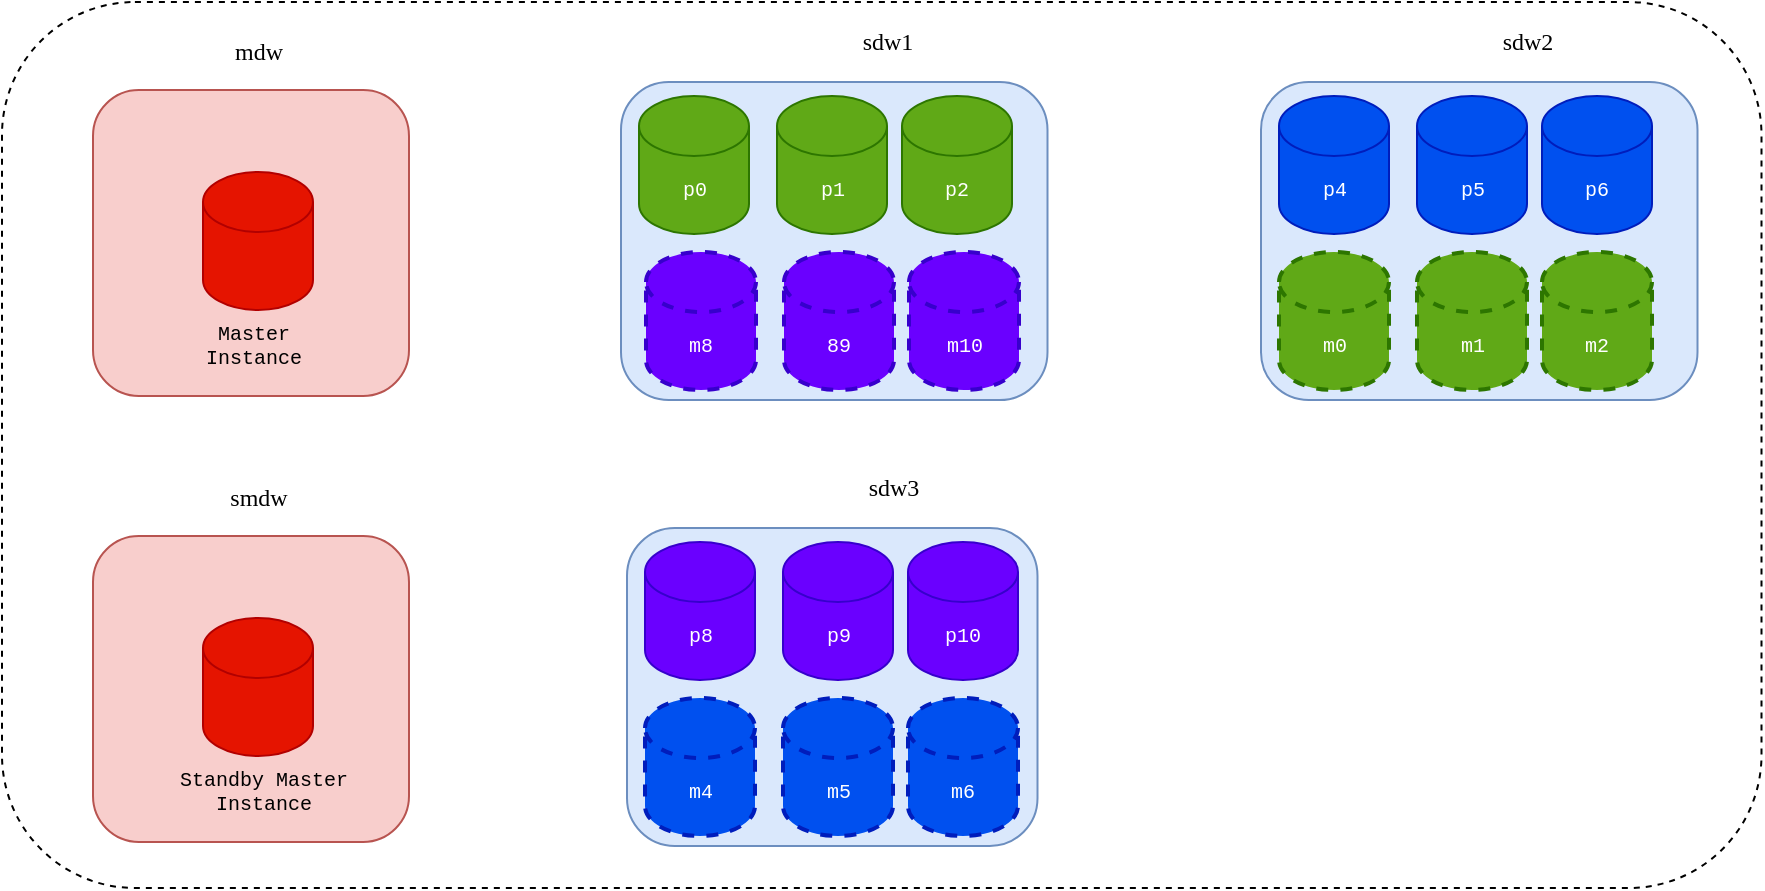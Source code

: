 <mxfile version="21.6.3" type="github">
  <diagram name="第 1 页" id="mgeI1E0NKhMsf8tX0UXX">
    <mxGraphModel dx="2047" dy="3083" grid="1" gridSize="10" guides="1" tooltips="1" connect="1" arrows="1" fold="1" page="1" pageScale="1" pageWidth="827" pageHeight="1169" math="0" shadow="0">
      <root>
        <mxCell id="0" />
        <mxCell id="1" parent="0" />
        <mxCell id="qyIuvOB9CoP5Ja-9enin-3" value="" style="rounded=1;whiteSpace=wrap;html=1;gradientColor=none;glass=0;sketch=0;shadow=0;dashed=1;" vertex="1" parent="1">
          <mxGeometry x="-140" y="-1390" width="879.75" height="443" as="geometry" />
        </mxCell>
        <mxCell id="qyIuvOB9CoP5Ja-9enin-4" value="" style="rounded=1;whiteSpace=wrap;html=1;sketch=0;fontFamily=Courier New;fontSize=10;fillColor=#f8cecc;strokeColor=#b85450;" vertex="1" parent="1">
          <mxGeometry x="-94.5" y="-1346" width="158" height="153" as="geometry" />
        </mxCell>
        <mxCell id="qyIuvOB9CoP5Ja-9enin-5" value="mdw" style="text;html=1;strokeColor=none;fillColor=none;align=center;verticalAlign=middle;whiteSpace=wrap;rounded=0;fontFamily=Times New Roman;" vertex="1" parent="1">
          <mxGeometry x="-55.5" y="-1380" width="87" height="30" as="geometry" />
        </mxCell>
        <mxCell id="qyIuvOB9CoP5Ja-9enin-6" value="" style="shape=cylinder3;whiteSpace=wrap;html=1;boundedLbl=1;backgroundOutline=1;size=15;sketch=0;fontFamily=Courier New;fontSize=10;fillColor=#e51400;fontColor=#ffffff;strokeColor=#B20000;" vertex="1" parent="1">
          <mxGeometry x="-39.5" y="-1305" width="55" height="69" as="geometry" />
        </mxCell>
        <mxCell id="qyIuvOB9CoP5Ja-9enin-7" value="" style="rounded=1;whiteSpace=wrap;html=1;sketch=0;fontFamily=Courier New;fontSize=10;fillColor=#dae8fc;strokeColor=#6c8ebf;" vertex="1" parent="1">
          <mxGeometry x="169.5" y="-1350" width="213.25" height="159" as="geometry" />
        </mxCell>
        <mxCell id="qyIuvOB9CoP5Ja-9enin-8" value="sdw1" style="text;html=1;strokeColor=none;fillColor=none;align=center;verticalAlign=middle;whiteSpace=wrap;rounded=0;fontFamily=Times New Roman;" vertex="1" parent="1">
          <mxGeometry x="247.5" y="-1385" width="110" height="30" as="geometry" />
        </mxCell>
        <mxCell id="qyIuvOB9CoP5Ja-9enin-9" value="p0" style="shape=cylinder3;whiteSpace=wrap;html=1;boundedLbl=1;backgroundOutline=1;size=15;sketch=0;fontFamily=Courier New;fontSize=10;fillColor=#60a917;fontColor=#ffffff;strokeColor=#2D7600;" vertex="1" parent="1">
          <mxGeometry x="178.5" y="-1343" width="55" height="69" as="geometry" />
        </mxCell>
        <mxCell id="qyIuvOB9CoP5Ja-9enin-10" value="p1" style="shape=cylinder3;whiteSpace=wrap;html=1;boundedLbl=1;backgroundOutline=1;size=15;sketch=0;fontFamily=Courier New;fontSize=10;fillColor=#60a917;fontColor=#ffffff;strokeColor=#2D7600;" vertex="1" parent="1">
          <mxGeometry x="247.5" y="-1343" width="55" height="69" as="geometry" />
        </mxCell>
        <mxCell id="qyIuvOB9CoP5Ja-9enin-11" value="p2" style="shape=cylinder3;whiteSpace=wrap;html=1;boundedLbl=1;backgroundOutline=1;size=15;sketch=0;fontFamily=Courier New;fontSize=10;fillColor=#60a917;fontColor=#ffffff;strokeColor=#2D7600;" vertex="1" parent="1">
          <mxGeometry x="310" y="-1343" width="55" height="69" as="geometry" />
        </mxCell>
        <mxCell id="qyIuvOB9CoP5Ja-9enin-12" value="" style="rounded=1;whiteSpace=wrap;html=1;sketch=0;fontFamily=Courier New;fontSize=10;fillColor=#dae8fc;strokeColor=#6c8ebf;" vertex="1" parent="1">
          <mxGeometry x="489.5" y="-1350" width="218.25" height="159" as="geometry" />
        </mxCell>
        <mxCell id="qyIuvOB9CoP5Ja-9enin-13" value="sdw2" style="text;html=1;strokeColor=none;fillColor=none;align=center;verticalAlign=middle;whiteSpace=wrap;rounded=0;fontFamily=Times New Roman;" vertex="1" parent="1">
          <mxGeometry x="567.5" y="-1385" width="110" height="30" as="geometry" />
        </mxCell>
        <mxCell id="qyIuvOB9CoP5Ja-9enin-14" value="p4" style="shape=cylinder3;whiteSpace=wrap;html=1;boundedLbl=1;backgroundOutline=1;size=15;sketch=0;fontFamily=Courier New;fontSize=10;fillColor=#0050ef;fontColor=#ffffff;strokeColor=#001DBC;" vertex="1" parent="1">
          <mxGeometry x="498.5" y="-1343" width="55" height="69" as="geometry" />
        </mxCell>
        <mxCell id="qyIuvOB9CoP5Ja-9enin-15" value="p5" style="shape=cylinder3;whiteSpace=wrap;html=1;boundedLbl=1;backgroundOutline=1;size=15;sketch=0;fontFamily=Courier New;fontSize=10;fillColor=#0050ef;fontColor=#ffffff;strokeColor=#001DBC;" vertex="1" parent="1">
          <mxGeometry x="567.5" y="-1343" width="55" height="69" as="geometry" />
        </mxCell>
        <mxCell id="qyIuvOB9CoP5Ja-9enin-16" value="p6" style="shape=cylinder3;whiteSpace=wrap;html=1;boundedLbl=1;backgroundOutline=1;size=15;sketch=0;fontFamily=Courier New;fontSize=10;fillColor=#0050ef;fontColor=#ffffff;strokeColor=#001DBC;" vertex="1" parent="1">
          <mxGeometry x="630" y="-1343" width="55" height="69" as="geometry" />
        </mxCell>
        <mxCell id="qyIuvOB9CoP5Ja-9enin-17" value="m0" style="shape=cylinder3;whiteSpace=wrap;html=1;boundedLbl=1;backgroundOutline=1;size=15;sketch=0;fontFamily=Courier New;fontSize=10;dashed=1;fillColor=#60a917;fontColor=#ffffff;strokeColor=#2D7600;strokeWidth=2;" vertex="1" parent="1">
          <mxGeometry x="498.5" y="-1265" width="55" height="69" as="geometry" />
        </mxCell>
        <mxCell id="qyIuvOB9CoP5Ja-9enin-18" value="m1" style="shape=cylinder3;whiteSpace=wrap;html=1;boundedLbl=1;backgroundOutline=1;size=15;sketch=0;fontFamily=Courier New;fontSize=10;dashed=1;fillColor=#60a917;fontColor=#ffffff;strokeColor=#2D7600;strokeWidth=2;" vertex="1" parent="1">
          <mxGeometry x="567.5" y="-1265" width="55" height="69" as="geometry" />
        </mxCell>
        <mxCell id="qyIuvOB9CoP5Ja-9enin-19" value="m2" style="shape=cylinder3;whiteSpace=wrap;html=1;boundedLbl=1;backgroundOutline=1;size=15;sketch=0;fontFamily=Courier New;fontSize=10;dashed=1;fillColor=#60a917;fontColor=#ffffff;strokeColor=#2D7600;strokeWidth=2;" vertex="1" parent="1">
          <mxGeometry x="630" y="-1265" width="55" height="69" as="geometry" />
        </mxCell>
        <mxCell id="qyIuvOB9CoP5Ja-9enin-20" value="" style="rounded=1;whiteSpace=wrap;html=1;sketch=0;fontFamily=Courier New;fontSize=10;fillColor=#dae8fc;strokeColor=#6c8ebf;" vertex="1" parent="1">
          <mxGeometry x="172.5" y="-1127" width="205.25" height="159" as="geometry" />
        </mxCell>
        <mxCell id="qyIuvOB9CoP5Ja-9enin-21" value="sdw3" style="text;html=1;strokeColor=none;fillColor=none;align=center;verticalAlign=middle;whiteSpace=wrap;rounded=0;fontFamily=Times New Roman;" vertex="1" parent="1">
          <mxGeometry x="250.5" y="-1162" width="110" height="30" as="geometry" />
        </mxCell>
        <mxCell id="qyIuvOB9CoP5Ja-9enin-22" value="p8" style="shape=cylinder3;whiteSpace=wrap;html=1;boundedLbl=1;backgroundOutline=1;size=15;sketch=0;fontFamily=Courier New;fontSize=10;fillColor=#6a00ff;fontColor=#ffffff;strokeColor=#3700CC;" vertex="1" parent="1">
          <mxGeometry x="181.5" y="-1120" width="55" height="69" as="geometry" />
        </mxCell>
        <mxCell id="qyIuvOB9CoP5Ja-9enin-23" value="p9" style="shape=cylinder3;whiteSpace=wrap;html=1;boundedLbl=1;backgroundOutline=1;size=15;sketch=0;fontFamily=Courier New;fontSize=10;fillColor=#6a00ff;fontColor=#ffffff;strokeColor=#3700CC;" vertex="1" parent="1">
          <mxGeometry x="250.5" y="-1120" width="55" height="69" as="geometry" />
        </mxCell>
        <mxCell id="qyIuvOB9CoP5Ja-9enin-24" value="p10" style="shape=cylinder3;whiteSpace=wrap;html=1;boundedLbl=1;backgroundOutline=1;size=15;sketch=0;fontFamily=Courier New;fontSize=10;fillColor=#6a00ff;fontColor=#ffffff;strokeColor=#3700CC;" vertex="1" parent="1">
          <mxGeometry x="313" y="-1120" width="55" height="69" as="geometry" />
        </mxCell>
        <mxCell id="qyIuvOB9CoP5Ja-9enin-25" value="m4" style="shape=cylinder3;whiteSpace=wrap;html=1;boundedLbl=1;backgroundOutline=1;size=15;sketch=0;fontFamily=Courier New;fontSize=10;dashed=1;fillColor=#0050ef;fontColor=#ffffff;strokeColor=#001DBC;strokeWidth=2;" vertex="1" parent="1">
          <mxGeometry x="181.5" y="-1042" width="55" height="69" as="geometry" />
        </mxCell>
        <mxCell id="qyIuvOB9CoP5Ja-9enin-26" value="m5" style="shape=cylinder3;whiteSpace=wrap;html=1;boundedLbl=1;backgroundOutline=1;size=15;sketch=0;fontFamily=Courier New;fontSize=10;dashed=1;fillColor=#0050ef;fontColor=#ffffff;strokeColor=#001DBC;strokeWidth=2;" vertex="1" parent="1">
          <mxGeometry x="250.5" y="-1042" width="55" height="69" as="geometry" />
        </mxCell>
        <mxCell id="qyIuvOB9CoP5Ja-9enin-27" value="m6" style="shape=cylinder3;whiteSpace=wrap;html=1;boundedLbl=1;backgroundOutline=1;size=15;sketch=0;fontFamily=Courier New;fontSize=10;dashed=1;fillColor=#0050ef;fontColor=#ffffff;strokeColor=#001DBC;strokeWidth=2;" vertex="1" parent="1">
          <mxGeometry x="313" y="-1042" width="55" height="69" as="geometry" />
        </mxCell>
        <mxCell id="qyIuvOB9CoP5Ja-9enin-28" value="m8" style="shape=cylinder3;whiteSpace=wrap;html=1;boundedLbl=1;backgroundOutline=1;size=15;sketch=0;fontFamily=Courier New;fontSize=10;dashed=1;fillColor=#6a00ff;fontColor=#ffffff;strokeColor=#3700CC;strokeWidth=2;" vertex="1" parent="1">
          <mxGeometry x="182" y="-1265" width="55" height="69" as="geometry" />
        </mxCell>
        <mxCell id="qyIuvOB9CoP5Ja-9enin-29" value="89" style="shape=cylinder3;whiteSpace=wrap;html=1;boundedLbl=1;backgroundOutline=1;size=15;sketch=0;fontFamily=Courier New;fontSize=10;dashed=1;fillColor=#6a00ff;fontColor=#ffffff;strokeColor=#3700CC;strokeWidth=2;" vertex="1" parent="1">
          <mxGeometry x="251" y="-1265" width="55" height="69" as="geometry" />
        </mxCell>
        <mxCell id="qyIuvOB9CoP5Ja-9enin-30" value="m10" style="shape=cylinder3;whiteSpace=wrap;html=1;boundedLbl=1;backgroundOutline=1;size=15;sketch=0;fontFamily=Courier New;fontSize=10;dashed=1;fillColor=#6a00ff;fontColor=#ffffff;strokeColor=#3700CC;strokeWidth=2;" vertex="1" parent="1">
          <mxGeometry x="313.5" y="-1265" width="55" height="69" as="geometry" />
        </mxCell>
        <mxCell id="qyIuvOB9CoP5Ja-9enin-31" value="Master Instance" style="text;html=1;strokeColor=none;fillColor=none;align=center;verticalAlign=middle;whiteSpace=wrap;rounded=0;dashed=1;sketch=0;fontFamily=Courier New;fontSize=10;" vertex="1" parent="1">
          <mxGeometry x="-44.5" y="-1233" width="60" height="30" as="geometry" />
        </mxCell>
        <mxCell id="qyIuvOB9CoP5Ja-9enin-32" value="" style="rounded=1;whiteSpace=wrap;html=1;sketch=0;fontFamily=Courier New;fontSize=10;fillColor=#f8cecc;strokeColor=#b85450;" vertex="1" parent="1">
          <mxGeometry x="-94.5" y="-1123" width="158" height="153" as="geometry" />
        </mxCell>
        <mxCell id="qyIuvOB9CoP5Ja-9enin-33" value="smdw" style="text;html=1;strokeColor=none;fillColor=none;align=center;verticalAlign=middle;whiteSpace=wrap;rounded=0;fontFamily=Times New Roman;" vertex="1" parent="1">
          <mxGeometry x="-55.5" y="-1157" width="87" height="30" as="geometry" />
        </mxCell>
        <mxCell id="qyIuvOB9CoP5Ja-9enin-34" value="" style="shape=cylinder3;whiteSpace=wrap;html=1;boundedLbl=1;backgroundOutline=1;size=15;sketch=0;fontFamily=Courier New;fontSize=10;fillColor=#e51400;fontColor=#ffffff;strokeColor=#B20000;" vertex="1" parent="1">
          <mxGeometry x="-39.5" y="-1082" width="55" height="69" as="geometry" />
        </mxCell>
        <mxCell id="qyIuvOB9CoP5Ja-9enin-35" value="Standby Master Instance" style="text;html=1;strokeColor=none;fillColor=none;align=center;verticalAlign=middle;whiteSpace=wrap;rounded=0;dashed=1;sketch=0;fontFamily=Courier New;fontSize=10;" vertex="1" parent="1">
          <mxGeometry x="-60.5" y="-1010" width="102" height="30" as="geometry" />
        </mxCell>
      </root>
    </mxGraphModel>
  </diagram>
</mxfile>
